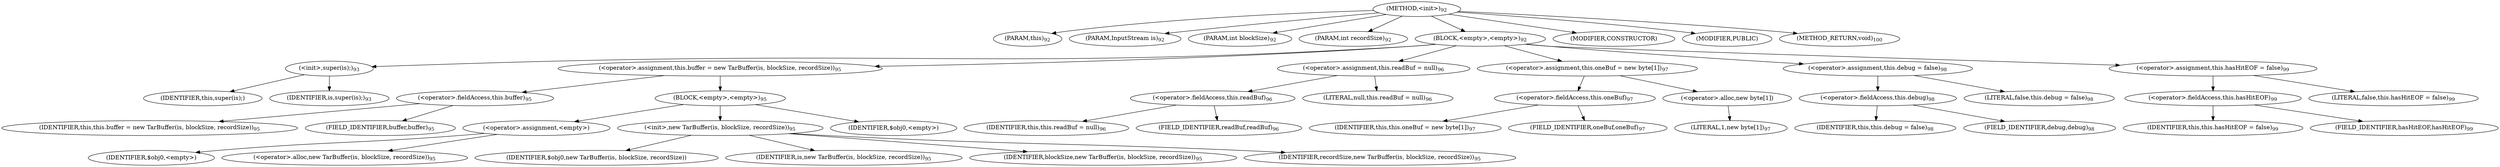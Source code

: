 digraph "&lt;init&gt;" {  
"152" [label = <(METHOD,&lt;init&gt;)<SUB>92</SUB>> ]
"8" [label = <(PARAM,this)<SUB>92</SUB>> ]
"153" [label = <(PARAM,InputStream is)<SUB>92</SUB>> ]
"154" [label = <(PARAM,int blockSize)<SUB>92</SUB>> ]
"155" [label = <(PARAM,int recordSize)<SUB>92</SUB>> ]
"156" [label = <(BLOCK,&lt;empty&gt;,&lt;empty&gt;)<SUB>92</SUB>> ]
"157" [label = <(&lt;init&gt;,super(is);)<SUB>93</SUB>> ]
"7" [label = <(IDENTIFIER,this,super(is);)> ]
"158" [label = <(IDENTIFIER,is,super(is);)<SUB>93</SUB>> ]
"159" [label = <(&lt;operator&gt;.assignment,this.buffer = new TarBuffer(is, blockSize, recordSize))<SUB>95</SUB>> ]
"160" [label = <(&lt;operator&gt;.fieldAccess,this.buffer)<SUB>95</SUB>> ]
"9" [label = <(IDENTIFIER,this,this.buffer = new TarBuffer(is, blockSize, recordSize))<SUB>95</SUB>> ]
"161" [label = <(FIELD_IDENTIFIER,buffer,buffer)<SUB>95</SUB>> ]
"162" [label = <(BLOCK,&lt;empty&gt;,&lt;empty&gt;)<SUB>95</SUB>> ]
"163" [label = <(&lt;operator&gt;.assignment,&lt;empty&gt;)> ]
"164" [label = <(IDENTIFIER,$obj0,&lt;empty&gt;)> ]
"165" [label = <(&lt;operator&gt;.alloc,new TarBuffer(is, blockSize, recordSize))<SUB>95</SUB>> ]
"166" [label = <(&lt;init&gt;,new TarBuffer(is, blockSize, recordSize))<SUB>95</SUB>> ]
"167" [label = <(IDENTIFIER,$obj0,new TarBuffer(is, blockSize, recordSize))> ]
"168" [label = <(IDENTIFIER,is,new TarBuffer(is, blockSize, recordSize))<SUB>95</SUB>> ]
"169" [label = <(IDENTIFIER,blockSize,new TarBuffer(is, blockSize, recordSize))<SUB>95</SUB>> ]
"170" [label = <(IDENTIFIER,recordSize,new TarBuffer(is, blockSize, recordSize))<SUB>95</SUB>> ]
"171" [label = <(IDENTIFIER,$obj0,&lt;empty&gt;)> ]
"172" [label = <(&lt;operator&gt;.assignment,this.readBuf = null)<SUB>96</SUB>> ]
"173" [label = <(&lt;operator&gt;.fieldAccess,this.readBuf)<SUB>96</SUB>> ]
"10" [label = <(IDENTIFIER,this,this.readBuf = null)<SUB>96</SUB>> ]
"174" [label = <(FIELD_IDENTIFIER,readBuf,readBuf)<SUB>96</SUB>> ]
"175" [label = <(LITERAL,null,this.readBuf = null)<SUB>96</SUB>> ]
"176" [label = <(&lt;operator&gt;.assignment,this.oneBuf = new byte[1])<SUB>97</SUB>> ]
"177" [label = <(&lt;operator&gt;.fieldAccess,this.oneBuf)<SUB>97</SUB>> ]
"11" [label = <(IDENTIFIER,this,this.oneBuf = new byte[1])<SUB>97</SUB>> ]
"178" [label = <(FIELD_IDENTIFIER,oneBuf,oneBuf)<SUB>97</SUB>> ]
"179" [label = <(&lt;operator&gt;.alloc,new byte[1])> ]
"180" [label = <(LITERAL,1,new byte[1])<SUB>97</SUB>> ]
"181" [label = <(&lt;operator&gt;.assignment,this.debug = false)<SUB>98</SUB>> ]
"182" [label = <(&lt;operator&gt;.fieldAccess,this.debug)<SUB>98</SUB>> ]
"12" [label = <(IDENTIFIER,this,this.debug = false)<SUB>98</SUB>> ]
"183" [label = <(FIELD_IDENTIFIER,debug,debug)<SUB>98</SUB>> ]
"184" [label = <(LITERAL,false,this.debug = false)<SUB>98</SUB>> ]
"185" [label = <(&lt;operator&gt;.assignment,this.hasHitEOF = false)<SUB>99</SUB>> ]
"186" [label = <(&lt;operator&gt;.fieldAccess,this.hasHitEOF)<SUB>99</SUB>> ]
"13" [label = <(IDENTIFIER,this,this.hasHitEOF = false)<SUB>99</SUB>> ]
"187" [label = <(FIELD_IDENTIFIER,hasHitEOF,hasHitEOF)<SUB>99</SUB>> ]
"188" [label = <(LITERAL,false,this.hasHitEOF = false)<SUB>99</SUB>> ]
"189" [label = <(MODIFIER,CONSTRUCTOR)> ]
"190" [label = <(MODIFIER,PUBLIC)> ]
"191" [label = <(METHOD_RETURN,void)<SUB>100</SUB>> ]
  "152" -> "8" 
  "152" -> "153" 
  "152" -> "154" 
  "152" -> "155" 
  "152" -> "156" 
  "152" -> "189" 
  "152" -> "190" 
  "152" -> "191" 
  "156" -> "157" 
  "156" -> "159" 
  "156" -> "172" 
  "156" -> "176" 
  "156" -> "181" 
  "156" -> "185" 
  "157" -> "7" 
  "157" -> "158" 
  "159" -> "160" 
  "159" -> "162" 
  "160" -> "9" 
  "160" -> "161" 
  "162" -> "163" 
  "162" -> "166" 
  "162" -> "171" 
  "163" -> "164" 
  "163" -> "165" 
  "166" -> "167" 
  "166" -> "168" 
  "166" -> "169" 
  "166" -> "170" 
  "172" -> "173" 
  "172" -> "175" 
  "173" -> "10" 
  "173" -> "174" 
  "176" -> "177" 
  "176" -> "179" 
  "177" -> "11" 
  "177" -> "178" 
  "179" -> "180" 
  "181" -> "182" 
  "181" -> "184" 
  "182" -> "12" 
  "182" -> "183" 
  "185" -> "186" 
  "185" -> "188" 
  "186" -> "13" 
  "186" -> "187" 
}
